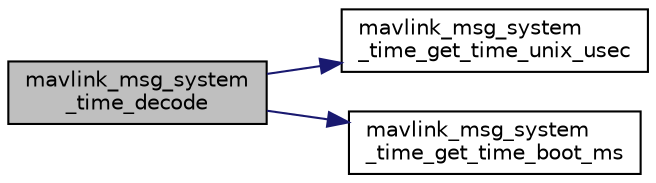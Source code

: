 digraph "mavlink_msg_system_time_decode"
{
 // INTERACTIVE_SVG=YES
  edge [fontname="Helvetica",fontsize="10",labelfontname="Helvetica",labelfontsize="10"];
  node [fontname="Helvetica",fontsize="10",shape=record];
  rankdir="LR";
  Node1 [label="mavlink_msg_system\l_time_decode",height=0.2,width=0.4,color="black", fillcolor="grey75", style="filled" fontcolor="black"];
  Node1 -> Node2 [color="midnightblue",fontsize="10",style="solid",fontname="Helvetica"];
  Node2 [label="mavlink_msg_system\l_time_get_time_unix_usec",height=0.2,width=0.4,color="black", fillcolor="white", style="filled",URL="$v1_80_2common_2mavlink__msg__system__time_8h.html#a1e6dd51a2a45e6c60f773460578c5d18",tooltip="Send a system_time message. "];
  Node1 -> Node3 [color="midnightblue",fontsize="10",style="solid",fontname="Helvetica"];
  Node3 [label="mavlink_msg_system\l_time_get_time_boot_ms",height=0.2,width=0.4,color="black", fillcolor="white", style="filled",URL="$v1_80_2common_2mavlink__msg__system__time_8h.html#a730e89a1276a73d084a66b0274431bf8",tooltip="Get field time_boot_ms from system_time message. "];
}
